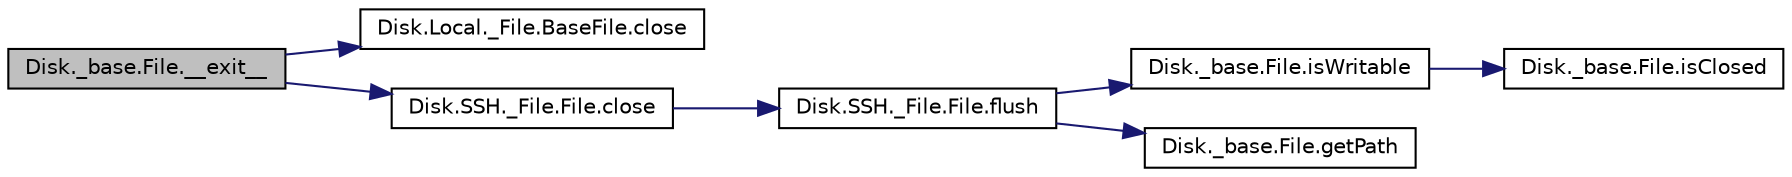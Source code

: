 digraph "Disk._base.File.__exit__"
{
 // INTERACTIVE_SVG=YES
  bgcolor="transparent";
  edge [fontname="Helvetica",fontsize="10",labelfontname="Helvetica",labelfontsize="10"];
  node [fontname="Helvetica",fontsize="10",shape=record];
  rankdir="LR";
  Node1 [label="Disk._base.File.__exit__",height=0.2,width=0.4,color="black", fillcolor="grey75", style="filled" fontcolor="black"];
  Node1 -> Node2 [color="midnightblue",fontsize="10",style="solid",fontname="Helvetica"];
  Node2 [label="Disk.Local._File.BaseFile.close",height=0.2,width=0.4,color="black",URL="$class_disk_1_1_local_1_1___file_1_1_base_file.html#a4044af9876fda87605d0acd6914d2aa6"];
  Node1 -> Node3 [color="midnightblue",fontsize="10",style="solid",fontname="Helvetica"];
  Node3 [label="Disk.SSH._File.File.close",height=0.2,width=0.4,color="black",URL="$class_disk_1_1_s_s_h_1_1___file_1_1_file.html#a78a57bc0b49bb00fe9672e04fba5661c"];
  Node3 -> Node4 [color="midnightblue",fontsize="10",style="solid",fontname="Helvetica"];
  Node4 [label="Disk.SSH._File.File.flush",height=0.2,width=0.4,color="black",URL="$class_disk_1_1_s_s_h_1_1___file_1_1_file.html#a2b8fa9d0d909bb45c91d589d2e0cf6d3",tooltip="Uploads the file if changed."];
  Node4 -> Node5 [color="midnightblue",fontsize="10",style="solid",fontname="Helvetica"];
  Node5 [label="Disk._base.File.isWritable",height=0.2,width=0.4,color="black",URL="$class_disk_1_1__base_1_1_file.html#af4a79b03f7f30ffdf6be32aaa025f9aa"];
  Node5 -> Node6 [color="midnightblue",fontsize="10",style="solid",fontname="Helvetica"];
  Node6 [label="Disk._base.File.isClosed",height=0.2,width=0.4,color="black",URL="$class_disk_1_1__base_1_1_file.html#a5801d2db863fa1967d7847917aa757f3"];
  Node4 -> Node7 [color="midnightblue",fontsize="10",style="solid",fontname="Helvetica"];
  Node7 [label="Disk._base.File.getPath",height=0.2,width=0.4,color="black",URL="$class_disk_1_1__base_1_1_file.html#a7401ddb8e1f5573402123b8f65b7bc08"];
}
